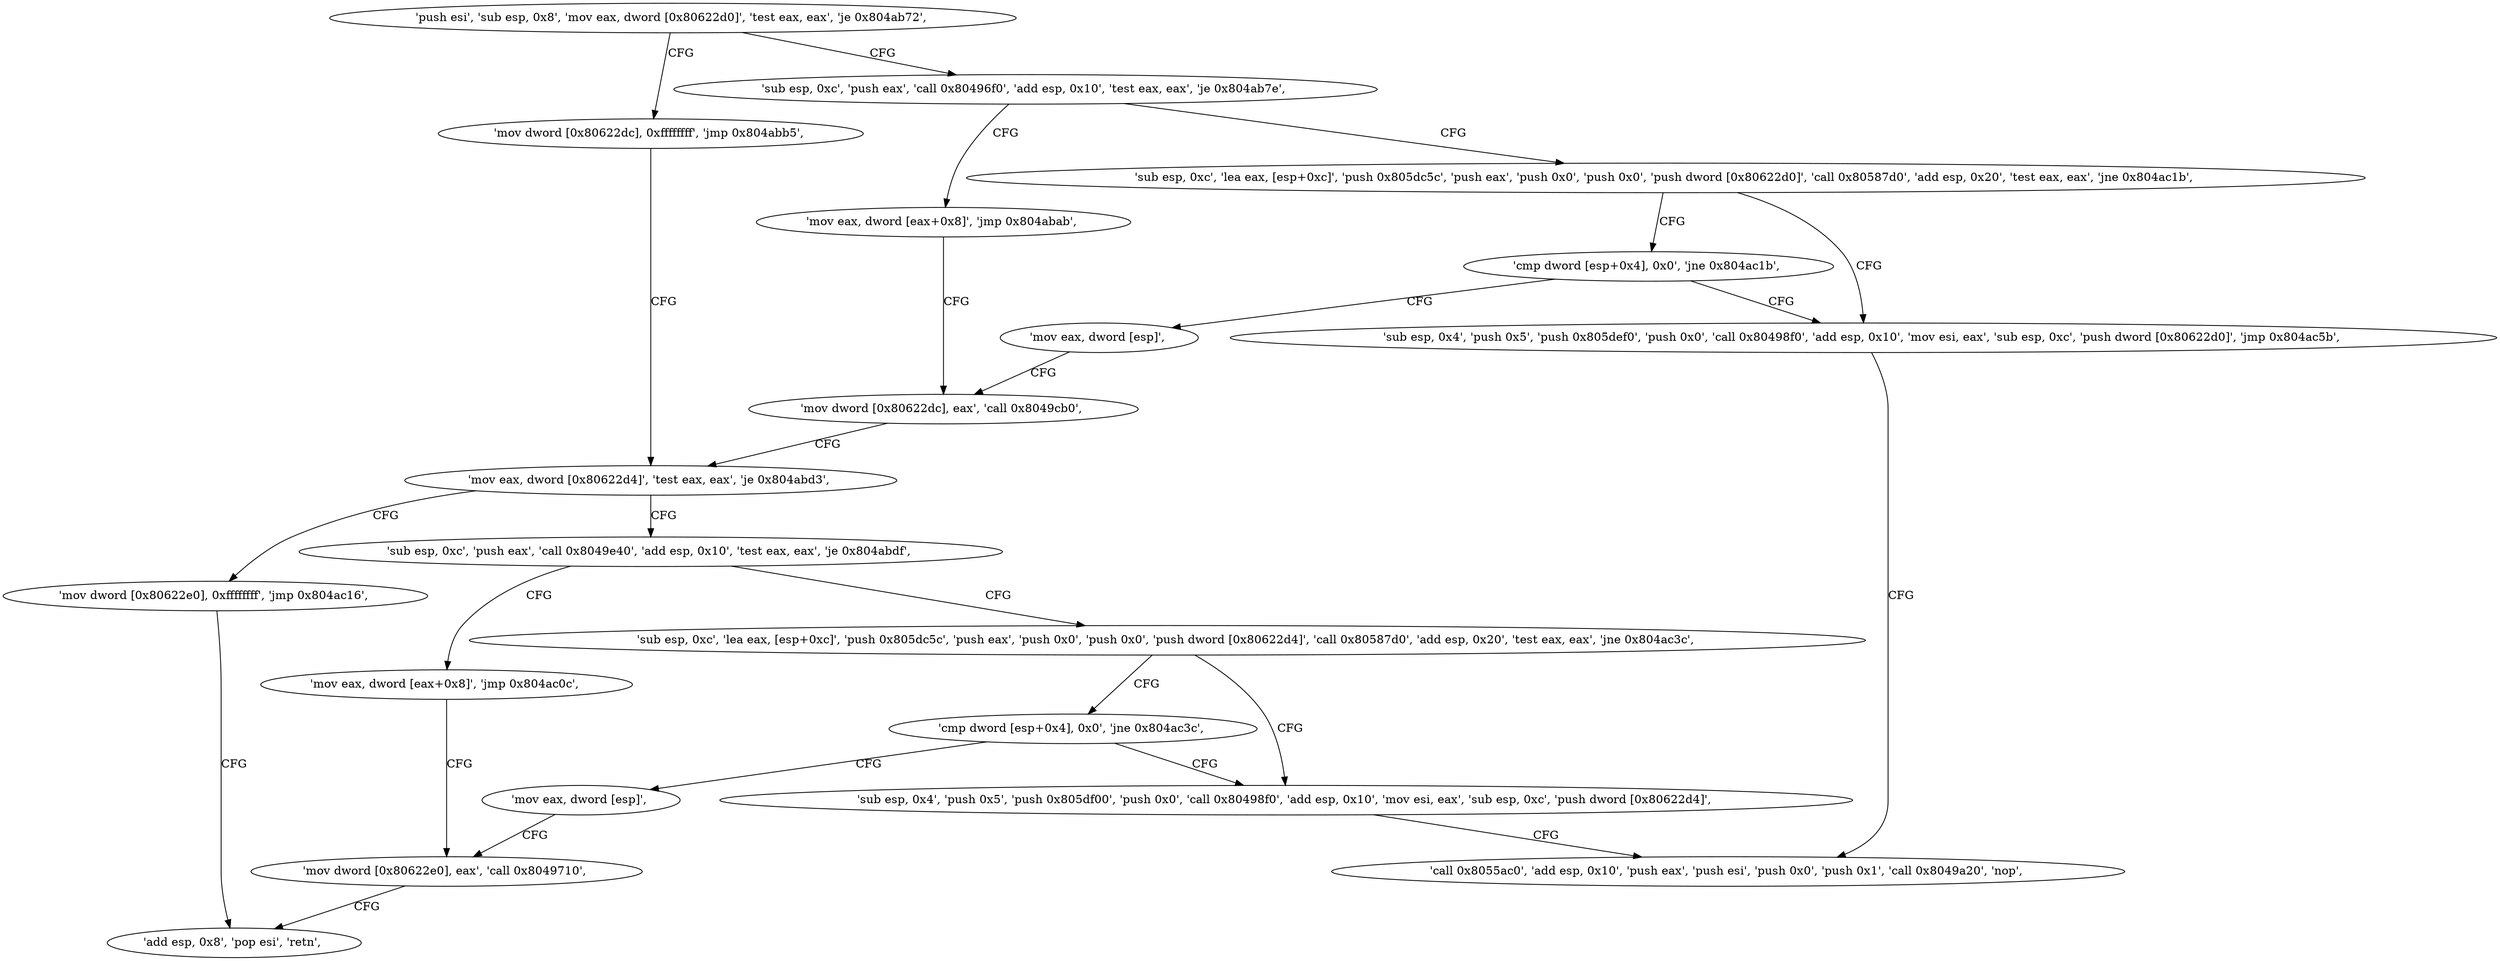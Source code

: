 digraph "func" {
"134523728" [label = "'push esi', 'sub esp, 0x8', 'mov eax, dword [0x80622d0]', 'test eax, eax', 'je 0x804ab72', " ]
"134523762" [label = "'mov dword [0x80622dc], 0xffffffff', 'jmp 0x804abb5', " ]
"134523741" [label = "'sub esp, 0xc', 'push eax', 'call 0x80496f0', 'add esp, 0x10', 'test eax, eax', 'je 0x804ab7e', " ]
"134523829" [label = "'mov eax, dword [0x80622d4]', 'test eax, eax', 'je 0x804abd3', " ]
"134523774" [label = "'sub esp, 0xc', 'lea eax, [esp+0xc]', 'push 0x805dc5c', 'push eax', 'push 0x0', 'push 0x0', 'push dword [0x80622d0]', 'call 0x80587d0', 'add esp, 0x20', 'test eax, eax', 'jne 0x804ac1b', " ]
"134523757" [label = "'mov eax, dword [eax+0x8]', 'jmp 0x804abab', " ]
"134523859" [label = "'mov dword [0x80622e0], 0xffffffff', 'jmp 0x804ac16', " ]
"134523838" [label = "'sub esp, 0xc', 'push eax', 'call 0x8049e40', 'add esp, 0x10', 'test eax, eax', 'je 0x804abdf', " ]
"134523931" [label = "'sub esp, 0x4', 'push 0x5', 'push 0x805def0', 'push 0x0', 'call 0x80498f0', 'add esp, 0x10', 'mov esi, eax', 'sub esp, 0xc', 'push dword [0x80622d0]', 'jmp 0x804ac5b', " ]
"134523809" [label = "'cmp dword [esp+0x4], 0x0', 'jne 0x804ac1b', " ]
"134523819" [label = "'mov dword [0x80622dc], eax', 'call 0x8049cb0', " ]
"134523926" [label = "'add esp, 0x8', 'pop esi', 'retn', " ]
"134523871" [label = "'sub esp, 0xc', 'lea eax, [esp+0xc]', 'push 0x805dc5c', 'push eax', 'push 0x0', 'push 0x0', 'push dword [0x80622d4]', 'call 0x80587d0', 'add esp, 0x20', 'test eax, eax', 'jne 0x804ac3c', " ]
"134523854" [label = "'mov eax, dword [eax+0x8]', 'jmp 0x804ac0c', " ]
"134523995" [label = "'call 0x8055ac0', 'add esp, 0x10', 'push eax', 'push esi', 'push 0x0', 'push 0x1', 'call 0x8049a20', 'nop', " ]
"134523816" [label = "'mov eax, dword [esp]', " ]
"134523964" [label = "'sub esp, 0x4', 'push 0x5', 'push 0x805df00', 'push 0x0', 'call 0x80498f0', 'add esp, 0x10', 'mov esi, eax', 'sub esp, 0xc', 'push dword [0x80622d4]', " ]
"134523906" [label = "'cmp dword [esp+0x4], 0x0', 'jne 0x804ac3c', " ]
"134523916" [label = "'mov dword [0x80622e0], eax', 'call 0x8049710', " ]
"134523913" [label = "'mov eax, dword [esp]', " ]
"134523728" -> "134523762" [ label = "CFG" ]
"134523728" -> "134523741" [ label = "CFG" ]
"134523762" -> "134523829" [ label = "CFG" ]
"134523741" -> "134523774" [ label = "CFG" ]
"134523741" -> "134523757" [ label = "CFG" ]
"134523829" -> "134523859" [ label = "CFG" ]
"134523829" -> "134523838" [ label = "CFG" ]
"134523774" -> "134523931" [ label = "CFG" ]
"134523774" -> "134523809" [ label = "CFG" ]
"134523757" -> "134523819" [ label = "CFG" ]
"134523859" -> "134523926" [ label = "CFG" ]
"134523838" -> "134523871" [ label = "CFG" ]
"134523838" -> "134523854" [ label = "CFG" ]
"134523931" -> "134523995" [ label = "CFG" ]
"134523809" -> "134523931" [ label = "CFG" ]
"134523809" -> "134523816" [ label = "CFG" ]
"134523819" -> "134523829" [ label = "CFG" ]
"134523871" -> "134523964" [ label = "CFG" ]
"134523871" -> "134523906" [ label = "CFG" ]
"134523854" -> "134523916" [ label = "CFG" ]
"134523816" -> "134523819" [ label = "CFG" ]
"134523964" -> "134523995" [ label = "CFG" ]
"134523906" -> "134523964" [ label = "CFG" ]
"134523906" -> "134523913" [ label = "CFG" ]
"134523916" -> "134523926" [ label = "CFG" ]
"134523913" -> "134523916" [ label = "CFG" ]
}
